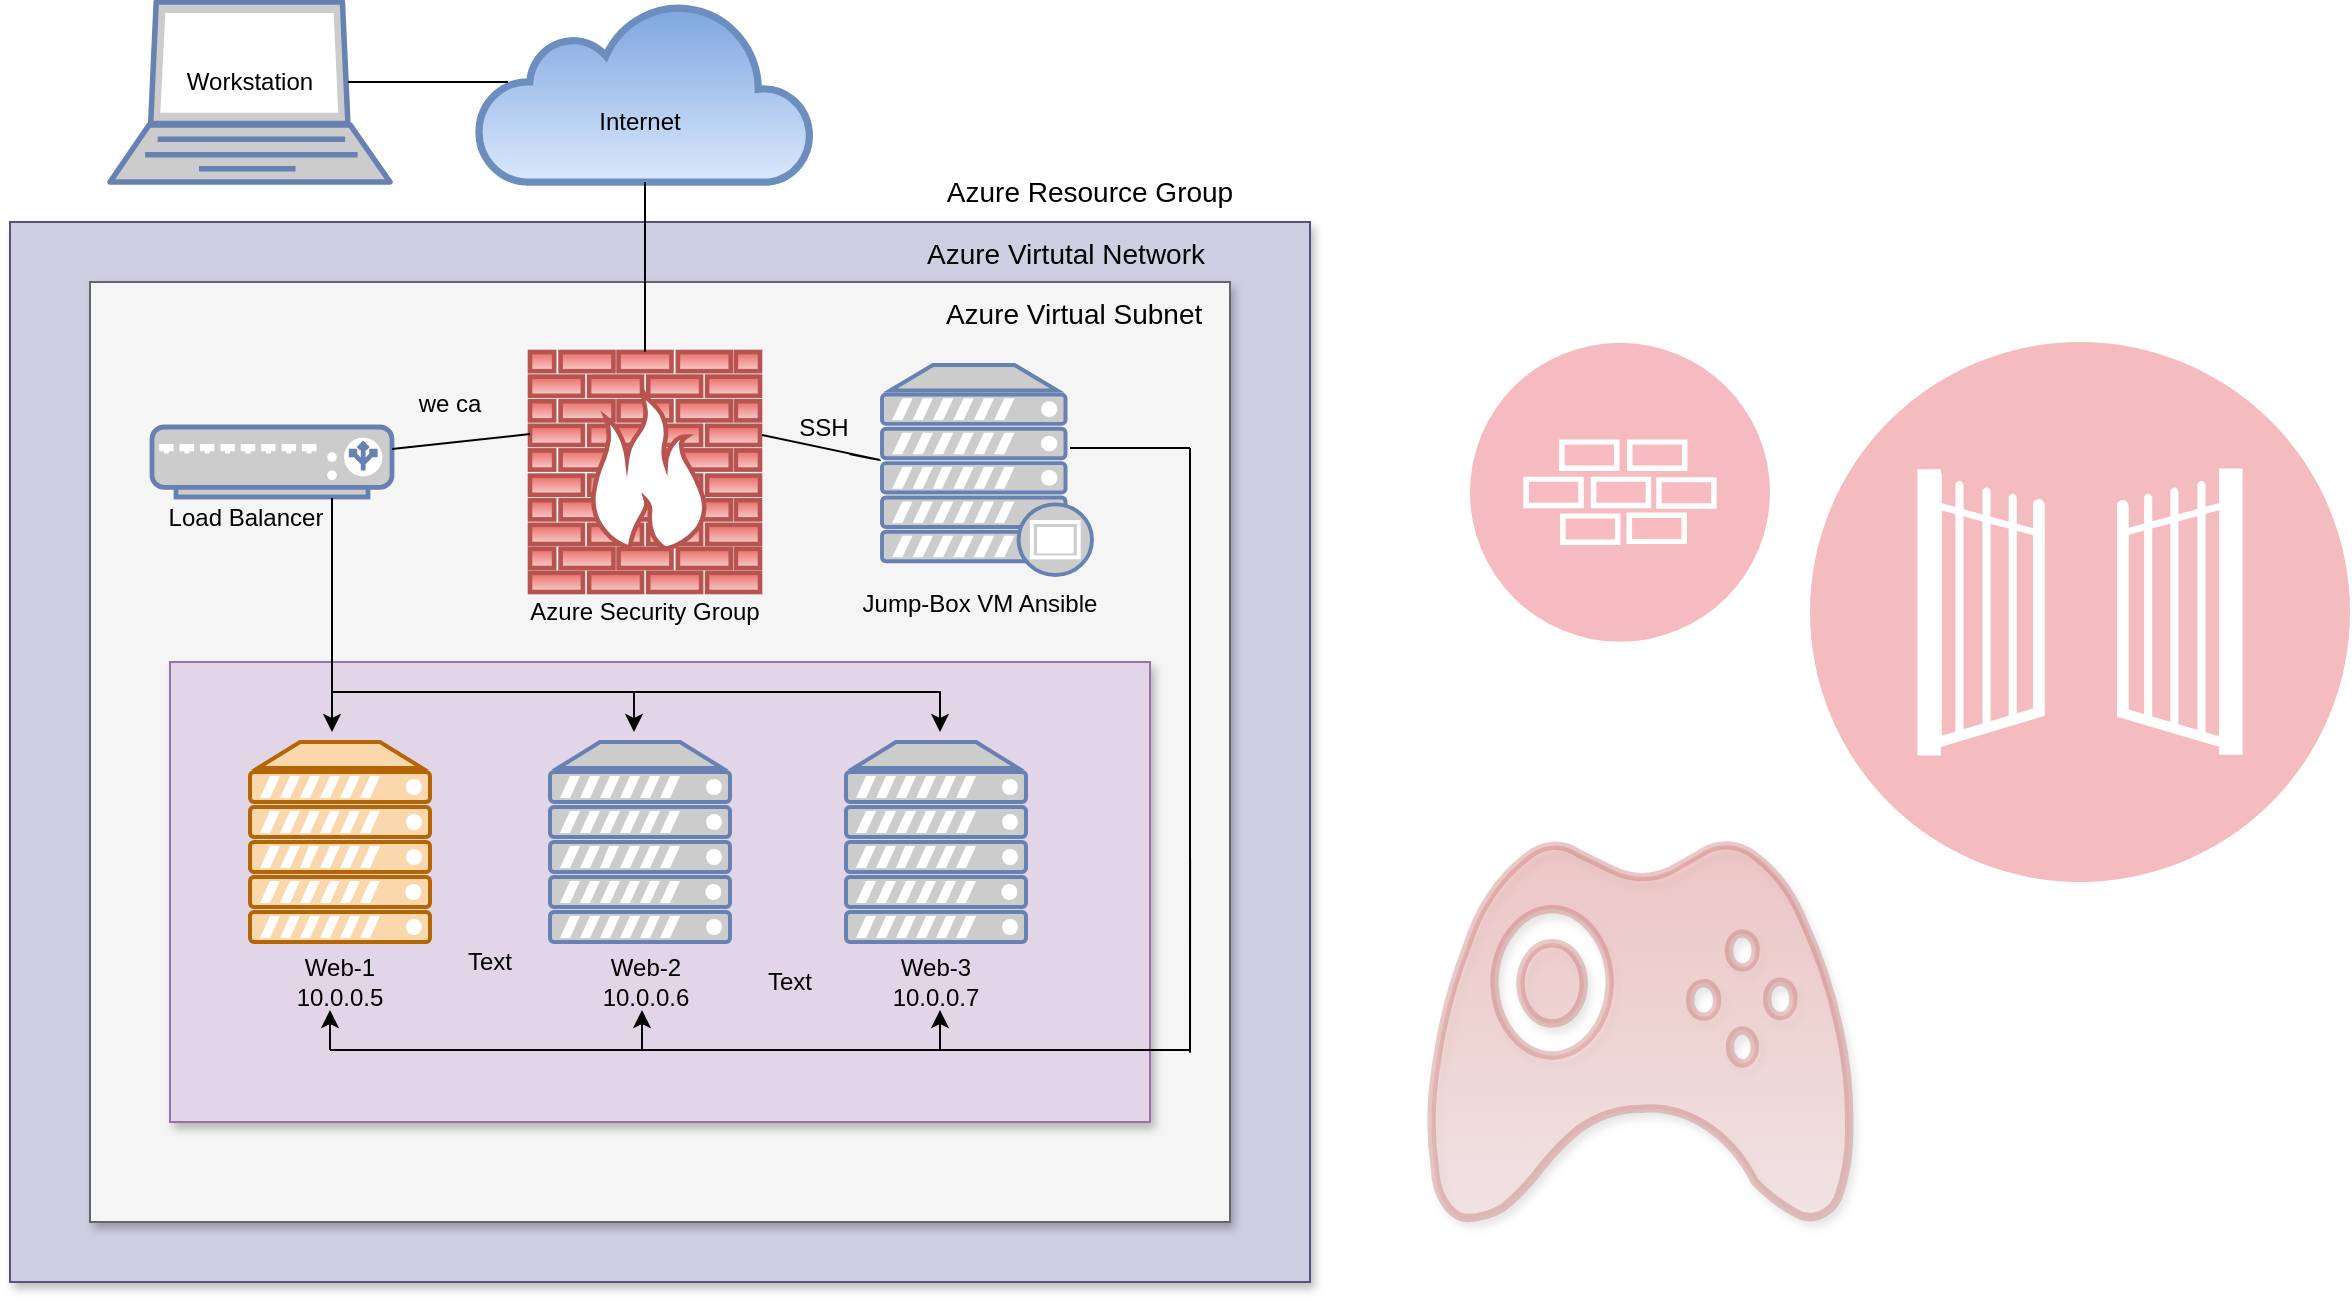 <mxfile version="14.9.5" type="github">
  <diagram id="yMZTq3cZELEDjflH1fi8" name="Page-1">
    <mxGraphModel dx="1896" dy="1866" grid="1" gridSize="10" guides="0" tooltips="1" connect="0" arrows="0" fold="1" page="1" pageScale="1" pageWidth="1400" pageHeight="850" math="0" shadow="0">
      <root>
        <mxCell id="0" />
        <mxCell id="1" parent="0" />
        <mxCell id="MUji5N--3h-qAHqWKQlx-39" value="" style="whiteSpace=wrap;html=1;shadow=1;" vertex="1" parent="1">
          <mxGeometry x="195" y="-176.5" width="485" height="216.5" as="geometry" />
        </mxCell>
        <mxCell id="MUji5N--3h-qAHqWKQlx-37" value="" style="whiteSpace=wrap;html=1;shadow=1;" vertex="1" parent="1">
          <mxGeometry x="160" y="-370" width="570" height="440" as="geometry" />
        </mxCell>
        <mxCell id="MUji5N--3h-qAHqWKQlx-38" value="" style="whiteSpace=wrap;html=1;shadow=1;fillColor=#d0cee2;strokeColor=#56517e;" vertex="1" parent="1">
          <mxGeometry x="100" y="-420" width="650" height="530" as="geometry" />
        </mxCell>
        <mxCell id="MUji5N--3h-qAHqWKQlx-42" value="" style="whiteSpace=wrap;html=1;shadow=1;strokeColor=#666666;fillColor=#f5f5f5;fontColor=#333333;" vertex="1" parent="1">
          <mxGeometry x="140" y="-390" width="570" height="470" as="geometry" />
        </mxCell>
        <mxCell id="MUji5N--3h-qAHqWKQlx-40" value="" style="whiteSpace=wrap;html=1;shadow=1;strokeColor=#9673a6;fillColor=#e1d5e7;" vertex="1" parent="1">
          <mxGeometry x="180" y="-200" width="490" height="230" as="geometry" />
        </mxCell>
        <mxCell id="MUji5N--3h-qAHqWKQlx-2" value="" style="html=1;outlineConnect=0;fillColor=#dae8fc;strokeColor=#6c8ebf;gradientColor=#7ea6e0;gradientDirection=north;strokeWidth=2;shape=mxgraph.networks.cloud;" vertex="1" parent="1">
          <mxGeometry x="334" y="-530" width="167" height="90" as="geometry" />
        </mxCell>
        <mxCell id="MUji5N--3h-qAHqWKQlx-3" value="" style="verticalAlign=top;verticalLabelPosition=bottom;labelPosition=center;align=center;html=1;outlineConnect=0;fillColor=#f8cecc;strokeColor=#b85450;gradientDirection=north;strokeWidth=2;shape=mxgraph.networks.firewall;gradientColor=#ea6b66;" vertex="1" parent="1">
          <mxGeometry x="360" y="-355" width="115" height="120" as="geometry" />
        </mxCell>
        <mxCell id="MUji5N--3h-qAHqWKQlx-4" value="" style="fontColor=#0066CC;verticalAlign=top;verticalLabelPosition=bottom;labelPosition=center;align=center;html=1;outlineConnect=0;fillColor=#CCCCCC;strokeColor=#6881B3;gradientColor=none;gradientDirection=north;strokeWidth=2;shape=mxgraph.networks.load_balancer;" vertex="1" parent="1">
          <mxGeometry x="171" y="-317.5" width="120" height="35" as="geometry" />
        </mxCell>
        <mxCell id="MUji5N--3h-qAHqWKQlx-5" value="" style="fontColor=#0066CC;verticalAlign=top;verticalLabelPosition=bottom;labelPosition=center;align=center;html=1;outlineConnect=0;fillColor=#CCCCCC;strokeColor=#6881B3;gradientColor=none;gradientDirection=north;strokeWidth=2;shape=mxgraph.networks.server;" vertex="1" parent="1">
          <mxGeometry x="518" y="-160" width="90" height="100" as="geometry" />
        </mxCell>
        <mxCell id="MUji5N--3h-qAHqWKQlx-6" value="" style="fontColor=#0066CC;verticalAlign=top;verticalLabelPosition=bottom;labelPosition=center;align=center;html=1;outlineConnect=0;fillColor=#CCCCCC;strokeColor=#6881B3;gradientColor=none;gradientDirection=north;strokeWidth=2;shape=mxgraph.networks.server;" vertex="1" parent="1">
          <mxGeometry x="370" y="-160" width="90" height="100" as="geometry" />
        </mxCell>
        <mxCell id="MUji5N--3h-qAHqWKQlx-7" value="" style="verticalAlign=top;verticalLabelPosition=bottom;labelPosition=center;align=center;html=1;outlineConnect=0;fillColor=#fad7ac;strokeColor=#b46504;gradientDirection=north;strokeWidth=2;shape=mxgraph.networks.server;" vertex="1" parent="1">
          <mxGeometry x="220" y="-160" width="90" height="100" as="geometry" />
        </mxCell>
        <mxCell id="MUji5N--3h-qAHqWKQlx-8" value="" style="fontColor=#0066CC;verticalAlign=top;verticalLabelPosition=bottom;labelPosition=center;align=center;html=1;outlineConnect=0;fillColor=#CCCCCC;strokeColor=#6881B3;gradientColor=none;gradientDirection=north;strokeWidth=2;shape=mxgraph.networks.proxy_server;" vertex="1" parent="1">
          <mxGeometry x="536" y="-348.5" width="105" height="105" as="geometry" />
        </mxCell>
        <mxCell id="MUji5N--3h-qAHqWKQlx-10" value="" style="fontColor=#0066CC;verticalAlign=top;verticalLabelPosition=bottom;labelPosition=center;align=center;html=1;outlineConnect=0;fillColor=#CCCCCC;strokeColor=#6881B3;gradientColor=none;gradientDirection=north;strokeWidth=2;shape=mxgraph.networks.laptop;" vertex="1" parent="1">
          <mxGeometry x="150" y="-530" width="140" height="90" as="geometry" />
        </mxCell>
        <mxCell id="MUji5N--3h-qAHqWKQlx-11" value="Workstation" style="text;html=1;strokeColor=none;fillColor=none;align=center;verticalAlign=middle;whiteSpace=wrap;rounded=0;" vertex="1" parent="1">
          <mxGeometry x="180" y="-500" width="80" height="20" as="geometry" />
        </mxCell>
        <mxCell id="MUji5N--3h-qAHqWKQlx-12" value="Load Balancer" style="text;html=1;strokeColor=none;fillColor=none;align=center;verticalAlign=middle;whiteSpace=wrap;rounded=0;" vertex="1" parent="1">
          <mxGeometry x="173" y="-282" width="90" height="20" as="geometry" />
        </mxCell>
        <mxCell id="MUji5N--3h-qAHqWKQlx-13" value="Internet" style="text;html=1;strokeColor=none;fillColor=none;align=center;verticalAlign=middle;whiteSpace=wrap;rounded=0;" vertex="1" parent="1">
          <mxGeometry x="370" y="-480" width="90" height="20" as="geometry" />
        </mxCell>
        <mxCell id="MUji5N--3h-qAHqWKQlx-14" value="Web-2&lt;br&gt;10.0.0.6" style="text;html=1;strokeColor=none;fillColor=none;align=center;verticalAlign=middle;whiteSpace=wrap;rounded=0;" vertex="1" parent="1">
          <mxGeometry x="372.5" y="-50" width="90" height="20" as="geometry" />
        </mxCell>
        <mxCell id="MUji5N--3h-qAHqWKQlx-15" value="Web-3&lt;br&gt;10.0.0.7" style="text;html=1;strokeColor=none;fillColor=none;align=center;verticalAlign=middle;whiteSpace=wrap;rounded=0;" vertex="1" parent="1">
          <mxGeometry x="518" y="-50" width="90" height="20" as="geometry" />
        </mxCell>
        <mxCell id="MUji5N--3h-qAHqWKQlx-17" value="Web-1&lt;br&gt;10.0.0.5" style="text;html=1;strokeColor=none;fillColor=none;align=center;verticalAlign=middle;whiteSpace=wrap;rounded=0;" vertex="1" parent="1">
          <mxGeometry x="220" y="-50" width="90" height="20" as="geometry" />
        </mxCell>
        <mxCell id="MUji5N--3h-qAHqWKQlx-18" value="Azure Security Group" style="text;html=1;strokeColor=none;fillColor=none;align=center;verticalAlign=middle;whiteSpace=wrap;rounded=0;" vertex="1" parent="1">
          <mxGeometry x="356.25" y="-235" width="122.5" height="20" as="geometry" />
        </mxCell>
        <mxCell id="MUji5N--3h-qAHqWKQlx-19" value="Jump-Box VM Ansible" style="text;html=1;strokeColor=none;fillColor=none;align=center;verticalAlign=middle;whiteSpace=wrap;rounded=0;" vertex="1" parent="1">
          <mxGeometry x="519" y="-247.5" width="132" height="37.5" as="geometry" />
        </mxCell>
        <mxCell id="MUji5N--3h-qAHqWKQlx-50" value="" style="endArrow=none;html=1;" edge="1" parent="1" source="MUji5N--3h-qAHqWKQlx-3" target="MUji5N--3h-qAHqWKQlx-2">
          <mxGeometry width="50" height="50" relative="1" as="geometry">
            <mxPoint x="418" y="-360" as="sourcePoint" />
            <mxPoint x="420" y="-430" as="targetPoint" />
          </mxGeometry>
        </mxCell>
        <mxCell id="MUji5N--3h-qAHqWKQlx-51" value="" style="endArrow=none;html=1;" edge="1" parent="1">
          <mxGeometry width="50" height="50" relative="1" as="geometry">
            <mxPoint x="269" y="-490" as="sourcePoint" />
            <mxPoint x="349" y="-490" as="targetPoint" />
          </mxGeometry>
        </mxCell>
        <mxCell id="MUji5N--3h-qAHqWKQlx-53" value="" style="endArrow=none;html=1;entryX=0.006;entryY=0.71;entryDx=0;entryDy=0;entryPerimeter=0;" edge="1" parent="1">
          <mxGeometry width="50" height="50" relative="1" as="geometry">
            <mxPoint x="476" y="-313.463" as="sourcePoint" />
            <mxPoint x="519.63" y="-303.95" as="targetPoint" />
            <Array as="points">
              <mxPoint x="540" y="-300" />
            </Array>
          </mxGeometry>
        </mxCell>
        <mxCell id="MUji5N--3h-qAHqWKQlx-54" value="" style="endArrow=none;html=1;" edge="1" parent="1" source="MUji5N--3h-qAHqWKQlx-4">
          <mxGeometry width="50" height="50" relative="1" as="geometry">
            <mxPoint x="330" y="-304" as="sourcePoint" />
            <mxPoint x="360" y="-314" as="targetPoint" />
          </mxGeometry>
        </mxCell>
        <mxCell id="MUji5N--3h-qAHqWKQlx-56" value="" style="endArrow=none;html=1;exitX=0.965;exitY=0.614;exitDx=0;exitDy=0;exitPerimeter=0;" edge="1" parent="1" source="MUji5N--3h-qAHqWKQlx-42">
          <mxGeometry width="50" height="50" relative="1" as="geometry">
            <mxPoint x="680" y="-150" as="sourcePoint" />
            <mxPoint x="690" y="-307" as="targetPoint" />
            <Array as="points">
              <mxPoint x="690" />
            </Array>
          </mxGeometry>
        </mxCell>
        <mxCell id="MUji5N--3h-qAHqWKQlx-57" value="" style="endArrow=none;html=1;" edge="1" parent="1">
          <mxGeometry width="50" height="50" relative="1" as="geometry">
            <mxPoint x="630" y="-307" as="sourcePoint" />
            <mxPoint x="690" y="-307" as="targetPoint" />
          </mxGeometry>
        </mxCell>
        <mxCell id="MUji5N--3h-qAHqWKQlx-55" value="" style="endArrow=none;html=1;" edge="1" parent="1">
          <mxGeometry width="50" height="50" relative="1" as="geometry">
            <mxPoint x="260" y="-6" as="sourcePoint" />
            <mxPoint x="690" y="-6" as="targetPoint" />
          </mxGeometry>
        </mxCell>
        <mxCell id="MUji5N--3h-qAHqWKQlx-60" value="" style="endArrow=none;html=1;" edge="1" parent="1">
          <mxGeometry width="50" height="50" relative="1" as="geometry">
            <mxPoint x="261" y="-180" as="sourcePoint" />
            <mxPoint x="261" y="-282" as="targetPoint" />
          </mxGeometry>
        </mxCell>
        <mxCell id="MUji5N--3h-qAHqWKQlx-61" value="" style="endArrow=none;html=1;" edge="1" parent="1">
          <mxGeometry width="50" height="50" relative="1" as="geometry">
            <mxPoint x="261" y="-185" as="sourcePoint" />
            <mxPoint x="334" y="-185" as="targetPoint" />
            <Array as="points">
              <mxPoint x="570" y="-185" />
            </Array>
          </mxGeometry>
        </mxCell>
        <mxCell id="MUji5N--3h-qAHqWKQlx-63" value="" style="endArrow=classic;html=1;" edge="1" parent="1">
          <mxGeometry width="50" height="50" relative="1" as="geometry">
            <mxPoint x="260" y="-6" as="sourcePoint" />
            <mxPoint x="260" y="-26" as="targetPoint" />
          </mxGeometry>
        </mxCell>
        <mxCell id="MUji5N--3h-qAHqWKQlx-64" value="" style="endArrow=classic;html=1;" edge="1" parent="1">
          <mxGeometry width="50" height="50" relative="1" as="geometry">
            <mxPoint x="416" y="-6" as="sourcePoint" />
            <mxPoint x="416" y="-26" as="targetPoint" />
          </mxGeometry>
        </mxCell>
        <mxCell id="MUji5N--3h-qAHqWKQlx-65" value="" style="endArrow=classic;html=1;" edge="1" parent="1">
          <mxGeometry width="50" height="50" relative="1" as="geometry">
            <mxPoint x="565" y="-6" as="sourcePoint" />
            <mxPoint x="565" y="-26" as="targetPoint" />
          </mxGeometry>
        </mxCell>
        <mxCell id="MUji5N--3h-qAHqWKQlx-66" value="" style="endArrow=classic;html=1;" edge="1" parent="1">
          <mxGeometry width="50" height="50" relative="1" as="geometry">
            <mxPoint x="261" y="-185" as="sourcePoint" />
            <mxPoint x="261" y="-165" as="targetPoint" />
          </mxGeometry>
        </mxCell>
        <mxCell id="MUji5N--3h-qAHqWKQlx-67" value="" style="endArrow=classic;html=1;" edge="1" parent="1">
          <mxGeometry width="50" height="50" relative="1" as="geometry">
            <mxPoint x="412" y="-185" as="sourcePoint" />
            <mxPoint x="412" y="-165" as="targetPoint" />
          </mxGeometry>
        </mxCell>
        <mxCell id="MUji5N--3h-qAHqWKQlx-68" value="" style="endArrow=classic;html=1;" edge="1" parent="1">
          <mxGeometry width="50" height="50" relative="1" as="geometry">
            <mxPoint x="565" y="-185" as="sourcePoint" />
            <mxPoint x="565" y="-165" as="targetPoint" />
          </mxGeometry>
        </mxCell>
        <mxCell id="MUji5N--3h-qAHqWKQlx-69" value="&lt;font style=&quot;font-size: 14px&quot;&gt;Azure Resource Group&lt;/font&gt;" style="text;html=1;strokeColor=none;fillColor=none;align=center;verticalAlign=middle;whiteSpace=wrap;rounded=0;shadow=1;opacity=30;" vertex="1" parent="1">
          <mxGeometry x="550" y="-450" width="180" height="30" as="geometry" />
        </mxCell>
        <mxCell id="MUji5N--3h-qAHqWKQlx-70" value="&lt;font style=&quot;font-size: 14px&quot;&gt;Azure Virtutal Network&lt;/font&gt;" style="text;html=1;strokeColor=none;fillColor=none;align=center;verticalAlign=middle;whiteSpace=wrap;rounded=0;shadow=1;opacity=30;" vertex="1" parent="1">
          <mxGeometry x="523" y="-415" width="210" height="21" as="geometry" />
        </mxCell>
        <mxCell id="MUji5N--3h-qAHqWKQlx-71" value="&lt;font style=&quot;font-size: 14px&quot;&gt;Azure Virtual Subnet&amp;nbsp;&lt;/font&gt;" style="text;html=1;strokeColor=none;fillColor=none;align=center;verticalAlign=middle;whiteSpace=wrap;rounded=0;shadow=1;opacity=30;" vertex="1" parent="1">
          <mxGeometry x="562" y="-385" width="144" height="21" as="geometry" />
        </mxCell>
        <mxCell id="MUji5N--3h-qAHqWKQlx-72" value="Text" style="text;html=1;strokeColor=none;fillColor=none;align=center;verticalAlign=middle;whiteSpace=wrap;rounded=0;shadow=1;opacity=30;" vertex="1" parent="1">
          <mxGeometry x="320" y="-60" width="40" height="20" as="geometry" />
        </mxCell>
        <mxCell id="MUji5N--3h-qAHqWKQlx-73" value="Text" style="text;html=1;strokeColor=none;fillColor=none;align=center;verticalAlign=middle;whiteSpace=wrap;rounded=0;shadow=1;opacity=30;" vertex="1" parent="1">
          <mxGeometry x="470" y="-50" width="40" height="20" as="geometry" />
        </mxCell>
        <mxCell id="MUji5N--3h-qAHqWKQlx-74" value="we ca" style="text;html=1;strokeColor=none;fillColor=none;align=center;verticalAlign=middle;whiteSpace=wrap;rounded=0;shadow=1;opacity=30;" vertex="1" parent="1">
          <mxGeometry x="300" y="-339" width="40" height="20" as="geometry" />
        </mxCell>
        <mxCell id="MUji5N--3h-qAHqWKQlx-75" value="SSH" style="text;html=1;strokeColor=none;fillColor=none;align=center;verticalAlign=middle;whiteSpace=wrap;rounded=0;shadow=1;opacity=30;" vertex="1" parent="1">
          <mxGeometry x="487" y="-327" width="40" height="20" as="geometry" />
        </mxCell>
        <mxCell id="MUji5N--3h-qAHqWKQlx-77" value="" style="aspect=fixed;perimeter=ellipsePerimeter;html=1;align=center;shadow=0;dashed=0;fontColor=#4277BB;labelBackgroundColor=#ffffff;fontSize=12;spacingTop=3;image;image=img/lib/ibm/security/firewall.svg;strokeColor=#000000;strokeWidth=5;fillColor=#CCCCCC;gradientColor=#ffffff;opacity=30;" vertex="1" parent="1">
          <mxGeometry x="830" y="-360" width="150" height="150" as="geometry" />
        </mxCell>
        <mxCell id="MUji5N--3h-qAHqWKQlx-78" value="" style="aspect=fixed;perimeter=ellipsePerimeter;html=1;align=center;shadow=0;dashed=0;fontColor=#4277BB;labelBackgroundColor=#ffffff;fontSize=12;spacingTop=3;image;image=img/lib/ibm/security/gateway.svg;strokeColor=#000000;strokeWidth=5;fillColor=#CCCCCC;gradientColor=#ffffff;opacity=30;" vertex="1" parent="1">
          <mxGeometry x="1000" y="-360" width="270" height="270" as="geometry" />
        </mxCell>
        <mxCell id="MUji5N--3h-qAHqWKQlx-79" value="" style="verticalAlign=top;verticalLabelPosition=bottom;labelPosition=center;align=center;html=1;outlineConnect=0;fillColor=#f8cecc;strokeColor=#b85450;gradientDirection=north;strokeWidth=2;shape=mxgraph.networks.gamepad;shadow=1;opacity=30;gradientColor=#ea6b66;" vertex="1" parent="1">
          <mxGeometry x="810" y="-110" width="210" height="190" as="geometry" />
        </mxCell>
      </root>
    </mxGraphModel>
  </diagram>
</mxfile>
